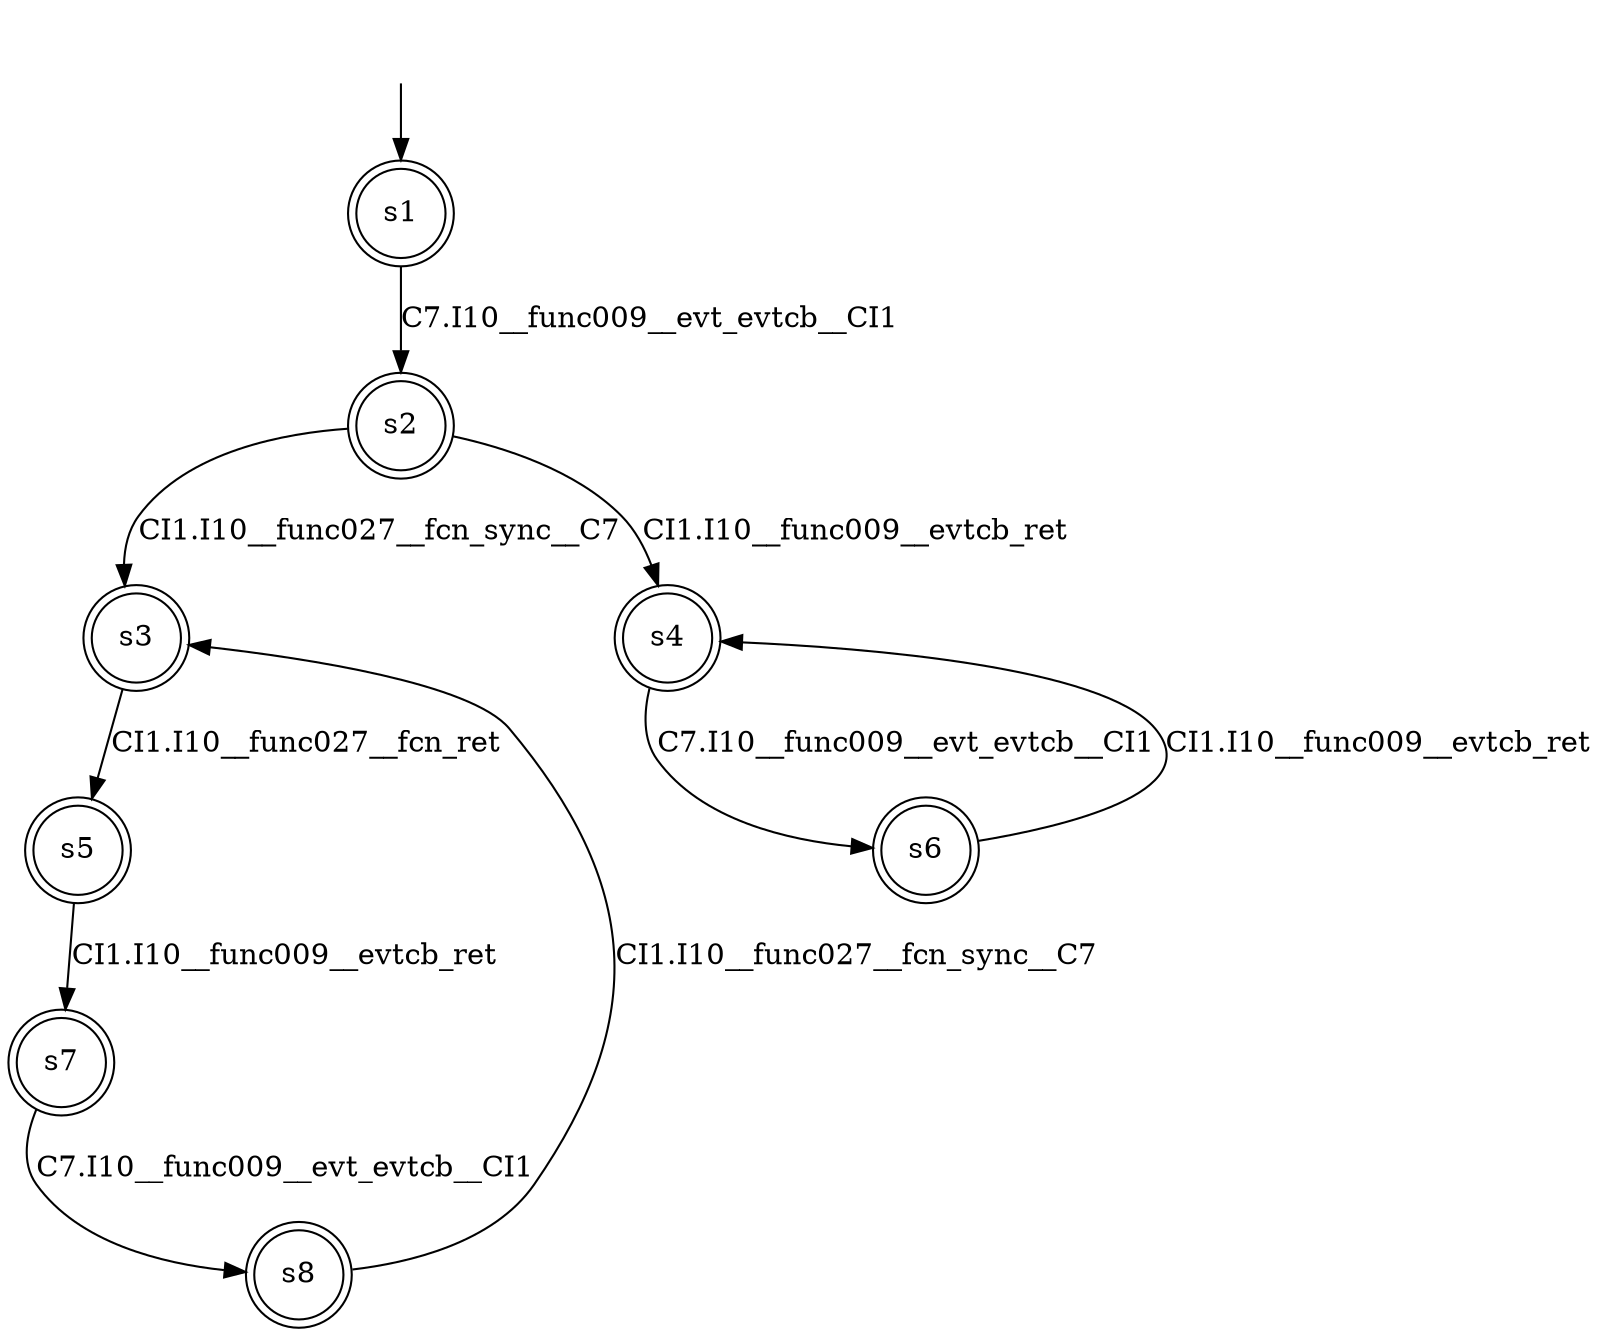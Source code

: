digraph automaton {
	1 [label=<s1> shape="doublecircle"];
	2 [label=<s2> shape="doublecircle"];
	3 [label=<s3> shape="doublecircle"];
	4 [label=<s4> shape="doublecircle"];
	5 [label=<s5> shape="doublecircle"];
	6 [label=<s6> shape="doublecircle"];
	7 [label=<s7> shape="doublecircle"];
	8 [label=<s8> shape="doublecircle"];
	__init1 [label=<> shape="none"];
	__init1 -> 1;
	1 -> 2 [label=<C7.I10__func009__evt_evtcb__CI1> id="1-0-2"];
	2 -> 3 [label=<CI1.I10__func027__fcn_sync__C7> id="2-0-3"];
	2 -> 4 [label=<CI1.I10__func009__evtcb_ret> id="2-1-4"];
	3 -> 5 [label=<CI1.I10__func027__fcn_ret> id="3-0-5"];
	4 -> 6 [label=<C7.I10__func009__evt_evtcb__CI1> id="4-0-6"];
	5 -> 7 [label=<CI1.I10__func009__evtcb_ret> id="5-0-7"];
	6 -> 4 [label=<CI1.I10__func009__evtcb_ret> id="6-0-4"];
	7 -> 8 [label=<C7.I10__func009__evt_evtcb__CI1> id="7-0-8"];
	8 -> 3 [label=<CI1.I10__func027__fcn_sync__C7> id="8-0-3"];
}
